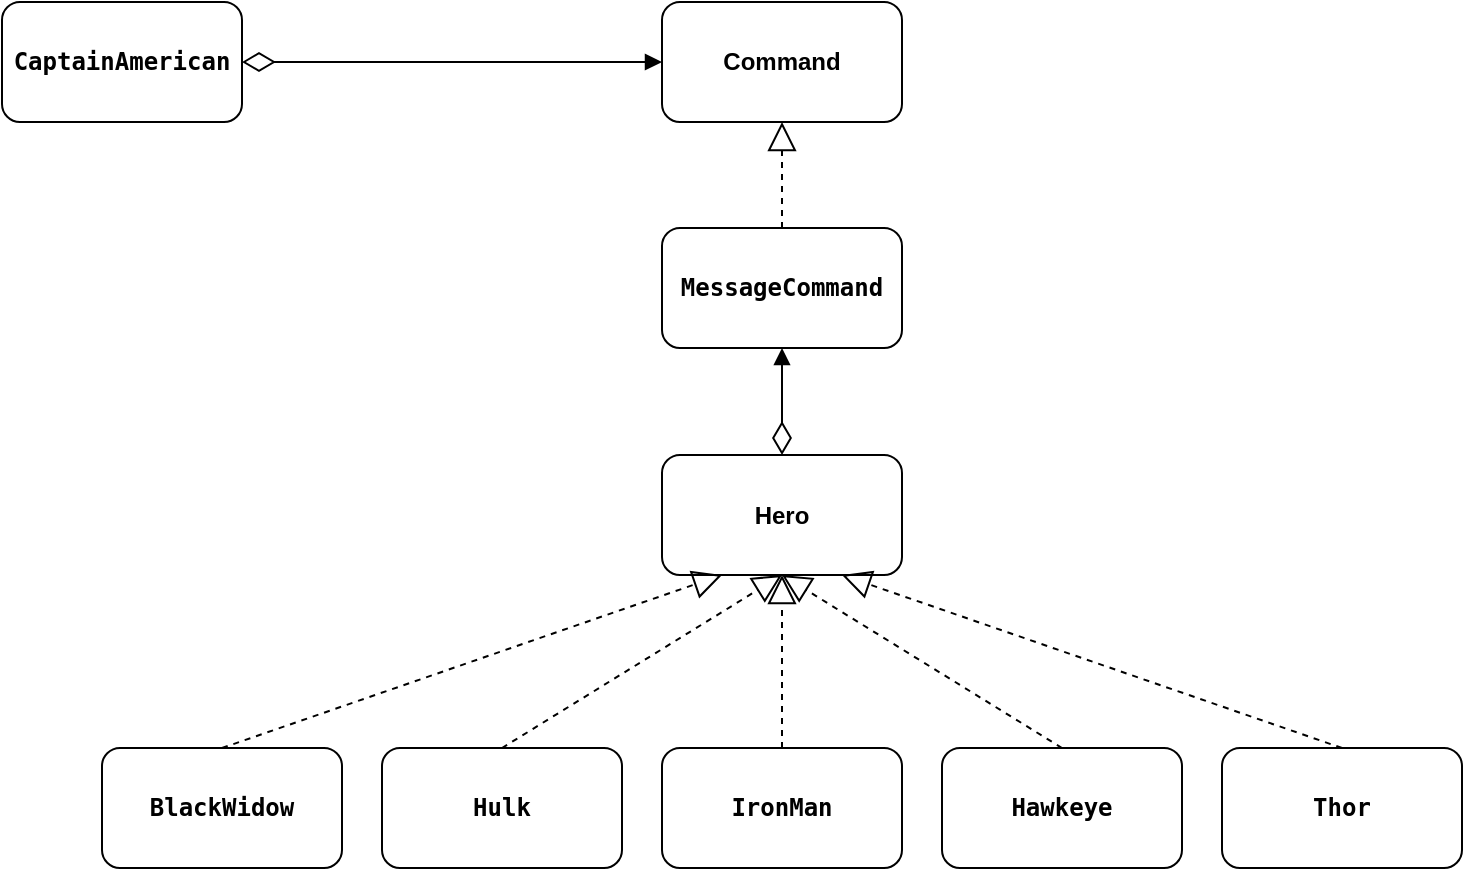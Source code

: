 <mxfile version="10.6.8" type="device"><diagram id="o8tC3SNnpSjlopXxr7ZD" name="第 1 页"><mxGraphModel dx="1885" dy="1977" grid="1" gridSize="10" guides="1" tooltips="1" connect="1" arrows="1" fold="1" page="1" pageScale="1" pageWidth="827" pageHeight="1169" math="0" shadow="0"><root><mxCell id="0"/><mxCell id="1" parent="0"/><mxCell id="Dp6Ubl9LNcRy0Z2-Opsh-1" value="&lt;pre&gt;MessageCommand&lt;/pre&gt;" style="rounded=1;whiteSpace=wrap;html=1;fontStyle=1" vertex="1" parent="1"><mxGeometry x="250" y="83" width="120" height="60" as="geometry"/></mxCell><mxCell id="Dp6Ubl9LNcRy0Z2-Opsh-2" value="Hero" style="rounded=1;whiteSpace=wrap;html=1;fontStyle=1" vertex="1" parent="1"><mxGeometry x="250" y="196.5" width="120" height="60" as="geometry"/></mxCell><mxCell id="Dp6Ubl9LNcRy0Z2-Opsh-3" value="&lt;pre&gt;BlackWidow&lt;/pre&gt;" style="rounded=1;whiteSpace=wrap;html=1;fontStyle=1" vertex="1" parent="1"><mxGeometry x="-30" y="343" width="120" height="60" as="geometry"/></mxCell><mxCell id="Dp6Ubl9LNcRy0Z2-Opsh-4" value="&lt;pre&gt;Hulk&lt;/pre&gt;" style="rounded=1;whiteSpace=wrap;html=1;fontStyle=1" vertex="1" parent="1"><mxGeometry x="110" y="343" width="120" height="60" as="geometry"/></mxCell><mxCell id="Dp6Ubl9LNcRy0Z2-Opsh-5" value="&lt;pre&gt;CaptainAmerican&lt;/pre&gt;" style="rounded=1;whiteSpace=wrap;html=1;fontStyle=1" vertex="1" parent="1"><mxGeometry x="-80" y="-30" width="120" height="60" as="geometry"/></mxCell><mxCell id="Dp6Ubl9LNcRy0Z2-Opsh-6" value="&lt;pre&gt;IronMan&lt;/pre&gt;" style="rounded=1;whiteSpace=wrap;html=1;fontStyle=1" vertex="1" parent="1"><mxGeometry x="250" y="343" width="120" height="60" as="geometry"/></mxCell><mxCell id="Dp6Ubl9LNcRy0Z2-Opsh-7" value="&lt;pre&gt;Hawkeye&lt;/pre&gt;" style="rounded=1;whiteSpace=wrap;html=1;fontStyle=1" vertex="1" parent="1"><mxGeometry x="390" y="343" width="120" height="60" as="geometry"/></mxCell><mxCell id="Dp6Ubl9LNcRy0Z2-Opsh-8" value="&lt;pre&gt;Thor&lt;/pre&gt;" style="rounded=1;whiteSpace=wrap;html=1;fontStyle=1" vertex="1" parent="1"><mxGeometry x="530" y="343" width="120" height="60" as="geometry"/></mxCell><mxCell id="Dp6Ubl9LNcRy0Z2-Opsh-12" value="" style="endArrow=block;dashed=1;endFill=0;endSize=12;html=1;exitX=0.5;exitY=0;exitDx=0;exitDy=0;entryX=0.75;entryY=1;entryDx=0;entryDy=0;fontStyle=1" edge="1" parent="1" source="Dp6Ubl9LNcRy0Z2-Opsh-8" target="Dp6Ubl9LNcRy0Z2-Opsh-2"><mxGeometry width="160" relative="1" as="geometry"><mxPoint x="540" y="240" as="sourcePoint"/><mxPoint x="700" y="240" as="targetPoint"/></mxGeometry></mxCell><mxCell id="Dp6Ubl9LNcRy0Z2-Opsh-13" value="" style="endArrow=block;dashed=1;endFill=0;endSize=12;html=1;exitX=0.5;exitY=0;exitDx=0;exitDy=0;entryX=0.5;entryY=1;entryDx=0;entryDy=0;fontStyle=1" edge="1" parent="1" source="Dp6Ubl9LNcRy0Z2-Opsh-7" target="Dp6Ubl9LNcRy0Z2-Opsh-2"><mxGeometry width="160" relative="1" as="geometry"><mxPoint x="380" y="326" as="sourcePoint"/><mxPoint x="290" y="290" as="targetPoint"/></mxGeometry></mxCell><mxCell id="Dp6Ubl9LNcRy0Z2-Opsh-14" value="" style="endArrow=block;dashed=1;endFill=0;endSize=12;html=1;entryX=0.5;entryY=1;entryDx=0;entryDy=0;fontStyle=1" edge="1" parent="1" source="Dp6Ubl9LNcRy0Z2-Opsh-6" target="Dp6Ubl9LNcRy0Z2-Opsh-2"><mxGeometry width="160" relative="1" as="geometry"><mxPoint x="430" y="373" as="sourcePoint"/><mxPoint x="290" y="287" as="targetPoint"/></mxGeometry></mxCell><mxCell id="Dp6Ubl9LNcRy0Z2-Opsh-15" value="" style="endArrow=block;dashed=1;endFill=0;endSize=12;html=1;entryX=0.5;entryY=1;entryDx=0;entryDy=0;exitX=0.5;exitY=0;exitDx=0;exitDy=0;fontStyle=1" edge="1" parent="1" source="Dp6Ubl9LNcRy0Z2-Opsh-4" target="Dp6Ubl9LNcRy0Z2-Opsh-2"><mxGeometry width="160" relative="1" as="geometry"><mxPoint x="249" y="356" as="sourcePoint"/><mxPoint x="249" y="270" as="targetPoint"/></mxGeometry></mxCell><mxCell id="Dp6Ubl9LNcRy0Z2-Opsh-16" value="" style="endArrow=block;dashed=1;endFill=0;endSize=12;html=1;entryX=0.25;entryY=1;entryDx=0;entryDy=0;exitX=0.5;exitY=0;exitDx=0;exitDy=0;fontStyle=1" edge="1" parent="1" source="Dp6Ubl9LNcRy0Z2-Opsh-3" target="Dp6Ubl9LNcRy0Z2-Opsh-2"><mxGeometry width="160" relative="1" as="geometry"><mxPoint x="70" y="326" as="sourcePoint"/><mxPoint x="210" y="240" as="targetPoint"/></mxGeometry></mxCell><mxCell id="Dp6Ubl9LNcRy0Z2-Opsh-18" value="" style="startArrow=diamondThin;startFill=0;startSize=14;endArrow=block;endFill=1;endSize=6;html=1;entryX=0.5;entryY=1;entryDx=0;entryDy=0;exitX=0.5;exitY=0;exitDx=0;exitDy=0;fontStyle=1" edge="1" parent="1" source="Dp6Ubl9LNcRy0Z2-Opsh-2" target="Dp6Ubl9LNcRy0Z2-Opsh-1"><mxGeometry width="100" relative="1" as="geometry"><mxPoint x="370" y="112.636" as="sourcePoint"/><mxPoint x="530" y="113" as="targetPoint"/></mxGeometry></mxCell><mxCell id="Dp6Ubl9LNcRy0Z2-Opsh-19" value="Command" style="rounded=1;whiteSpace=wrap;html=1;fontStyle=1" vertex="1" parent="1"><mxGeometry x="250" y="-30" width="120" height="60" as="geometry"/></mxCell><mxCell id="Dp6Ubl9LNcRy0Z2-Opsh-21" value="" style="endArrow=block;dashed=1;endFill=0;endSize=12;html=1;exitX=0.5;exitY=0;exitDx=0;exitDy=0;entryX=0.5;entryY=1;entryDx=0;entryDy=0;fontStyle=1" edge="1" parent="1" source="Dp6Ubl9LNcRy0Z2-Opsh-1" target="Dp6Ubl9LNcRy0Z2-Opsh-19"><mxGeometry width="160" relative="1" as="geometry"><mxPoint x="655" y="56" as="sourcePoint"/><mxPoint x="405" y="-30" as="targetPoint"/></mxGeometry></mxCell><mxCell id="Dp6Ubl9LNcRy0Z2-Opsh-22" value="" style="startArrow=diamondThin;startFill=0;startSize=14;endArrow=block;endFill=1;endSize=6;html=1;entryX=0;entryY=0.5;entryDx=0;entryDy=0;fontStyle=1;exitX=1;exitY=0.5;exitDx=0;exitDy=0;" edge="1" parent="1" source="Dp6Ubl9LNcRy0Z2-Opsh-5" target="Dp6Ubl9LNcRy0Z2-Opsh-19"><mxGeometry width="100" relative="1" as="geometry"><mxPoint x="50" y="-120" as="sourcePoint"/><mxPoint x="340" y="17" as="targetPoint"/></mxGeometry></mxCell></root></mxGraphModel></diagram></mxfile>